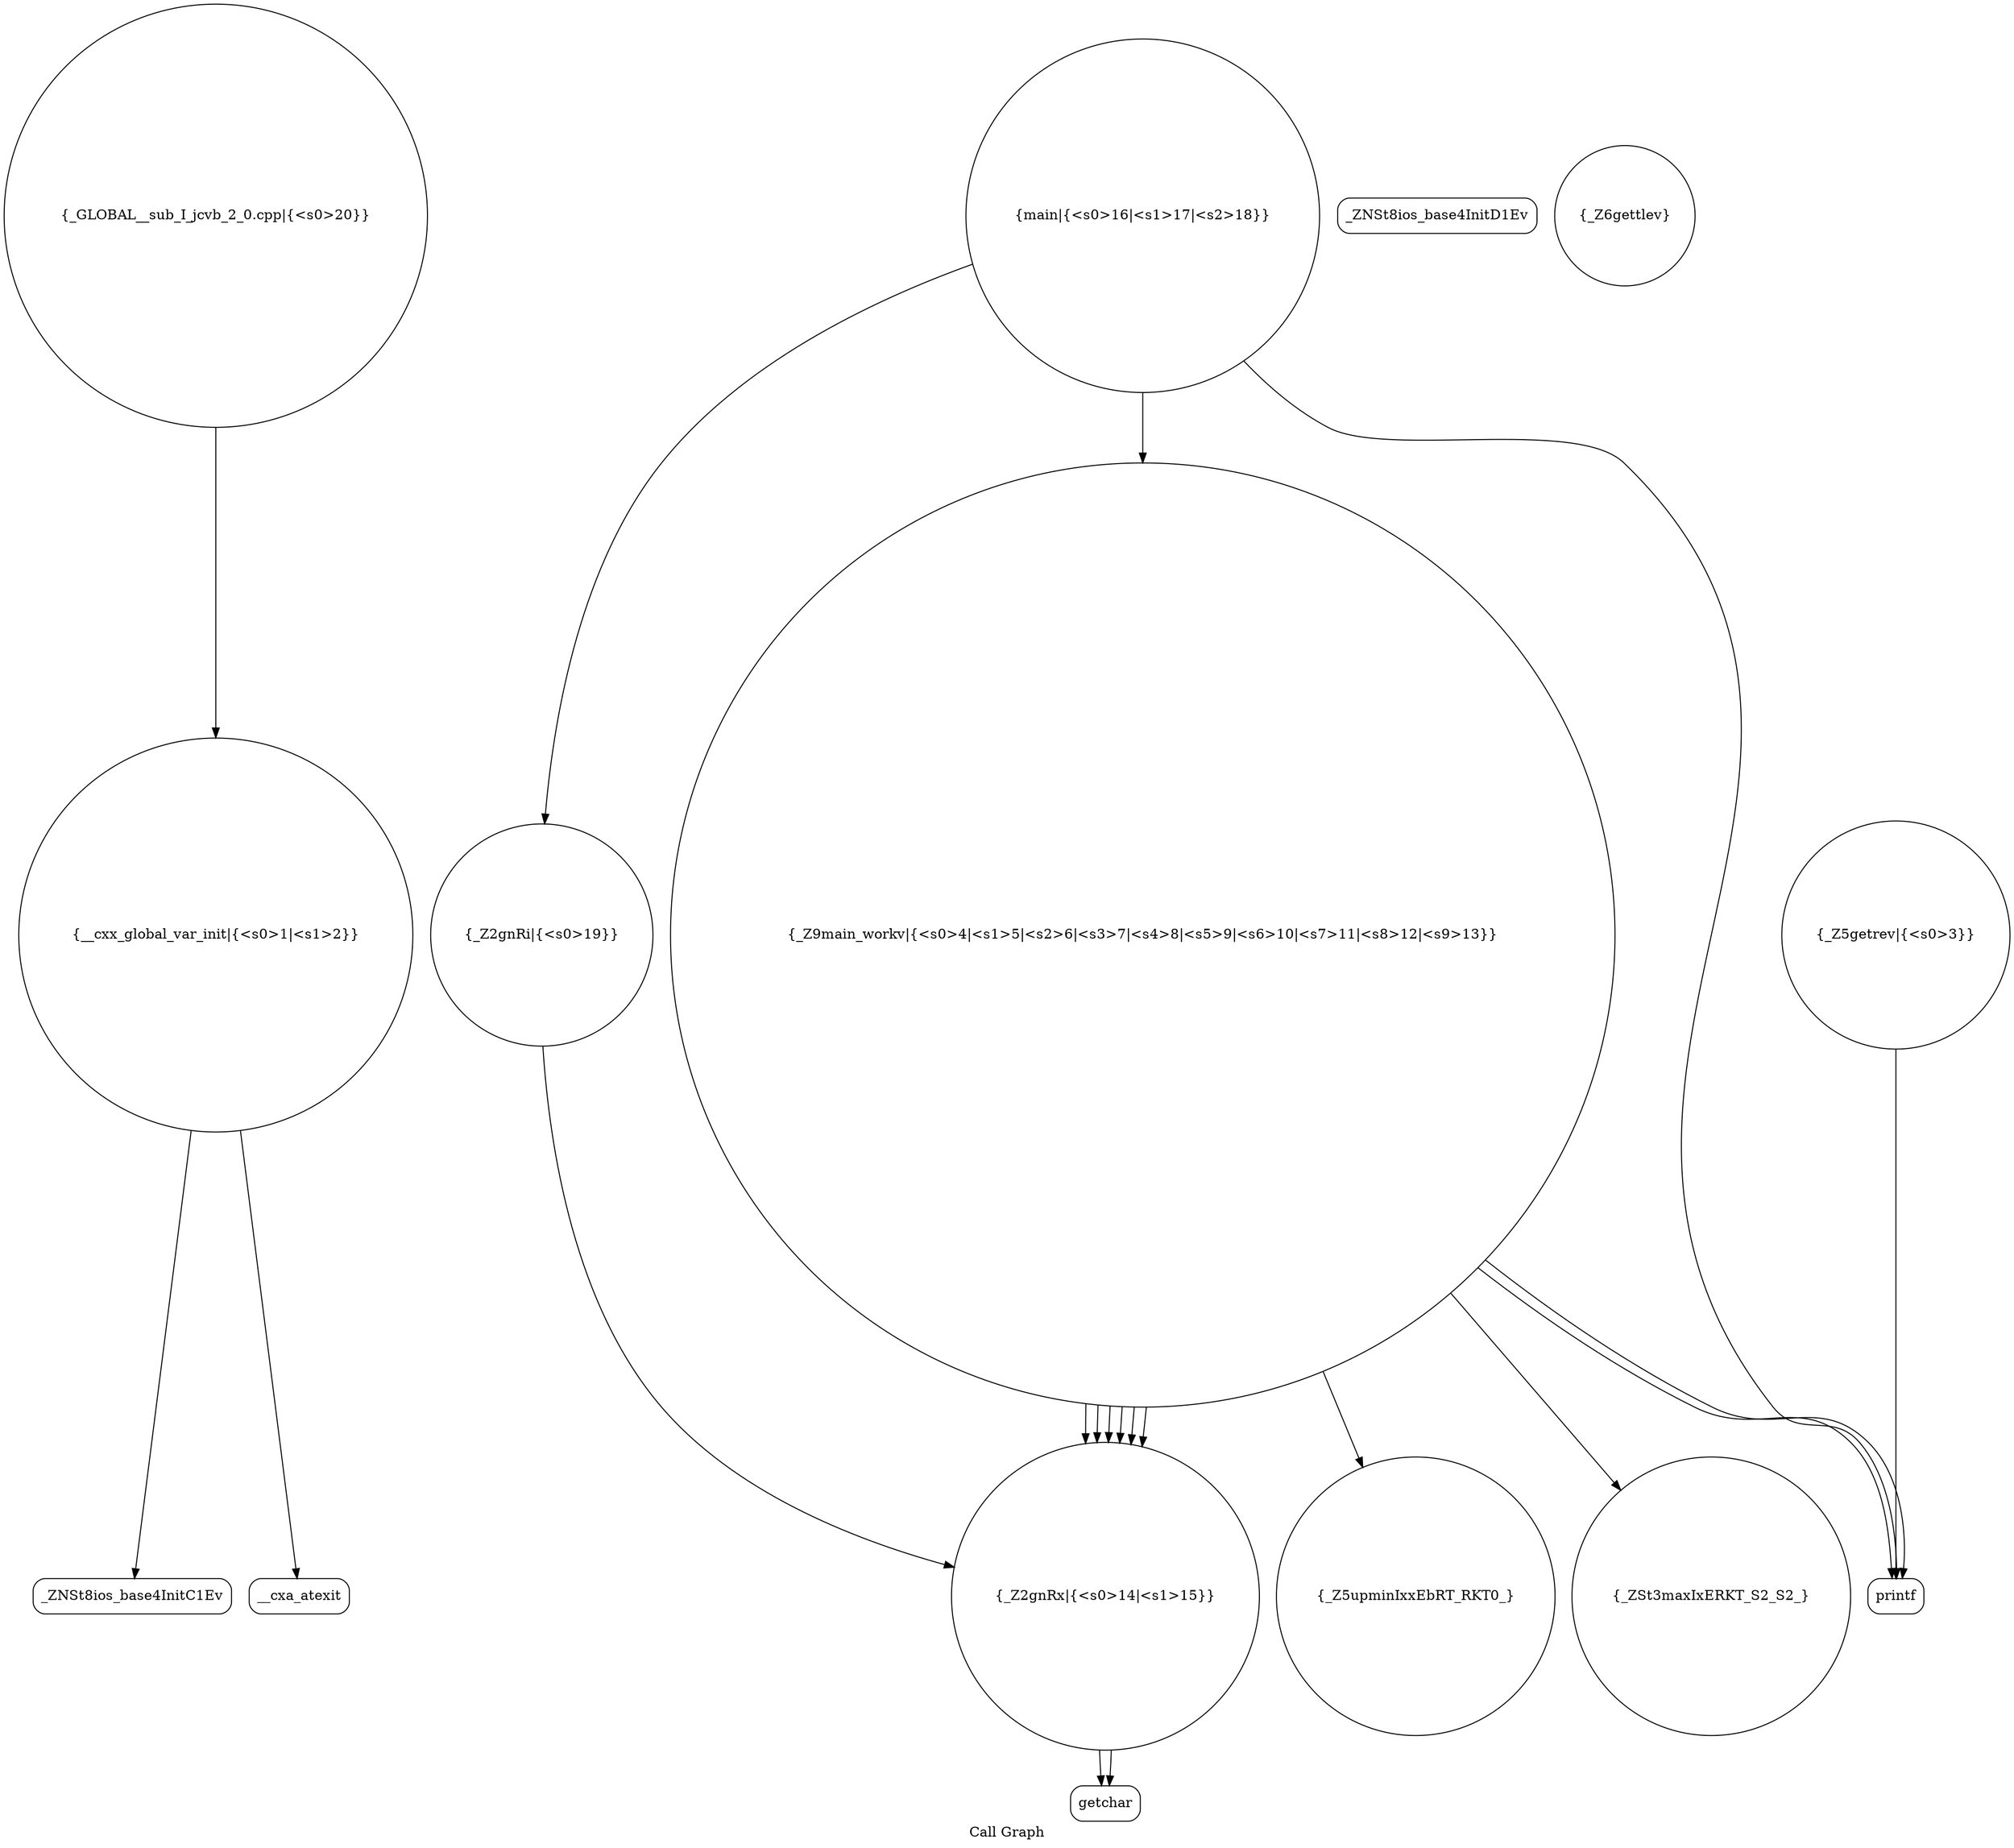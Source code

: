 digraph "Call Graph" {
	label="Call Graph";

	Node0x559bd81a8b50 [shape=record,shape=circle,label="{__cxx_global_var_init|{<s0>1|<s1>2}}"];
	Node0x559bd81a8b50:s0 -> Node0x559bd81a8fe0[color=black];
	Node0x559bd81a8b50:s1 -> Node0x559bd81a90e0[color=black];
	Node0x559bd81a92e0 [shape=record,shape=circle,label="{_Z9main_workv|{<s0>4|<s1>5|<s2>6|<s3>7|<s4>8|<s5>9|<s6>10|<s7>11|<s8>12|<s9>13}}"];
	Node0x559bd81a92e0:s0 -> Node0x559bd81a9360[color=black];
	Node0x559bd81a92e0:s1 -> Node0x559bd81a9360[color=black];
	Node0x559bd81a92e0:s2 -> Node0x559bd81a9360[color=black];
	Node0x559bd81a92e0:s3 -> Node0x559bd81a9360[color=black];
	Node0x559bd81a92e0:s4 -> Node0x559bd81a9360[color=black];
	Node0x559bd81a92e0:s5 -> Node0x559bd81a9360[color=black];
	Node0x559bd81a92e0:s6 -> Node0x559bd81a93e0[color=black];
	Node0x559bd81a92e0:s7 -> Node0x559bd81a9460[color=black];
	Node0x559bd81a92e0:s8 -> Node0x559bd81a91e0[color=black];
	Node0x559bd81a92e0:s9 -> Node0x559bd81a91e0[color=black];
	Node0x559bd81a9660 [shape=record,shape=circle,label="{_GLOBAL__sub_I_jcvb_2_0.cpp|{<s0>20}}"];
	Node0x559bd81a9660:s0 -> Node0x559bd81a8b50[color=black];
	Node0x559bd81a9060 [shape=record,shape=Mrecord,label="{_ZNSt8ios_base4InitD1Ev}"];
	Node0x559bd81a93e0 [shape=record,shape=circle,label="{_ZSt3maxIxERKT_S2_S2_}"];
	Node0x559bd81a9160 [shape=record,shape=circle,label="{_Z5getrev|{<s0>3}}"];
	Node0x559bd81a9160:s0 -> Node0x559bd81a91e0[color=black];
	Node0x559bd81a94e0 [shape=record,shape=circle,label="{main|{<s0>16|<s1>17|<s2>18}}"];
	Node0x559bd81a94e0:s0 -> Node0x559bd81a9560[color=black];
	Node0x559bd81a94e0:s1 -> Node0x559bd81a91e0[color=black];
	Node0x559bd81a94e0:s2 -> Node0x559bd81a92e0[color=black];
	Node0x559bd81a9260 [shape=record,shape=circle,label="{_Z6gettlev}"];
	Node0x559bd81a95e0 [shape=record,shape=Mrecord,label="{getchar}"];
	Node0x559bd81a8fe0 [shape=record,shape=Mrecord,label="{_ZNSt8ios_base4InitC1Ev}"];
	Node0x559bd81a9360 [shape=record,shape=circle,label="{_Z2gnRx|{<s0>14|<s1>15}}"];
	Node0x559bd81a9360:s0 -> Node0x559bd81a95e0[color=black];
	Node0x559bd81a9360:s1 -> Node0x559bd81a95e0[color=black];
	Node0x559bd81a90e0 [shape=record,shape=Mrecord,label="{__cxa_atexit}"];
	Node0x559bd81a9460 [shape=record,shape=circle,label="{_Z5upminIxxEbRT_RKT0_}"];
	Node0x559bd81a91e0 [shape=record,shape=Mrecord,label="{printf}"];
	Node0x559bd81a9560 [shape=record,shape=circle,label="{_Z2gnRi|{<s0>19}}"];
	Node0x559bd81a9560:s0 -> Node0x559bd81a9360[color=black];
}
